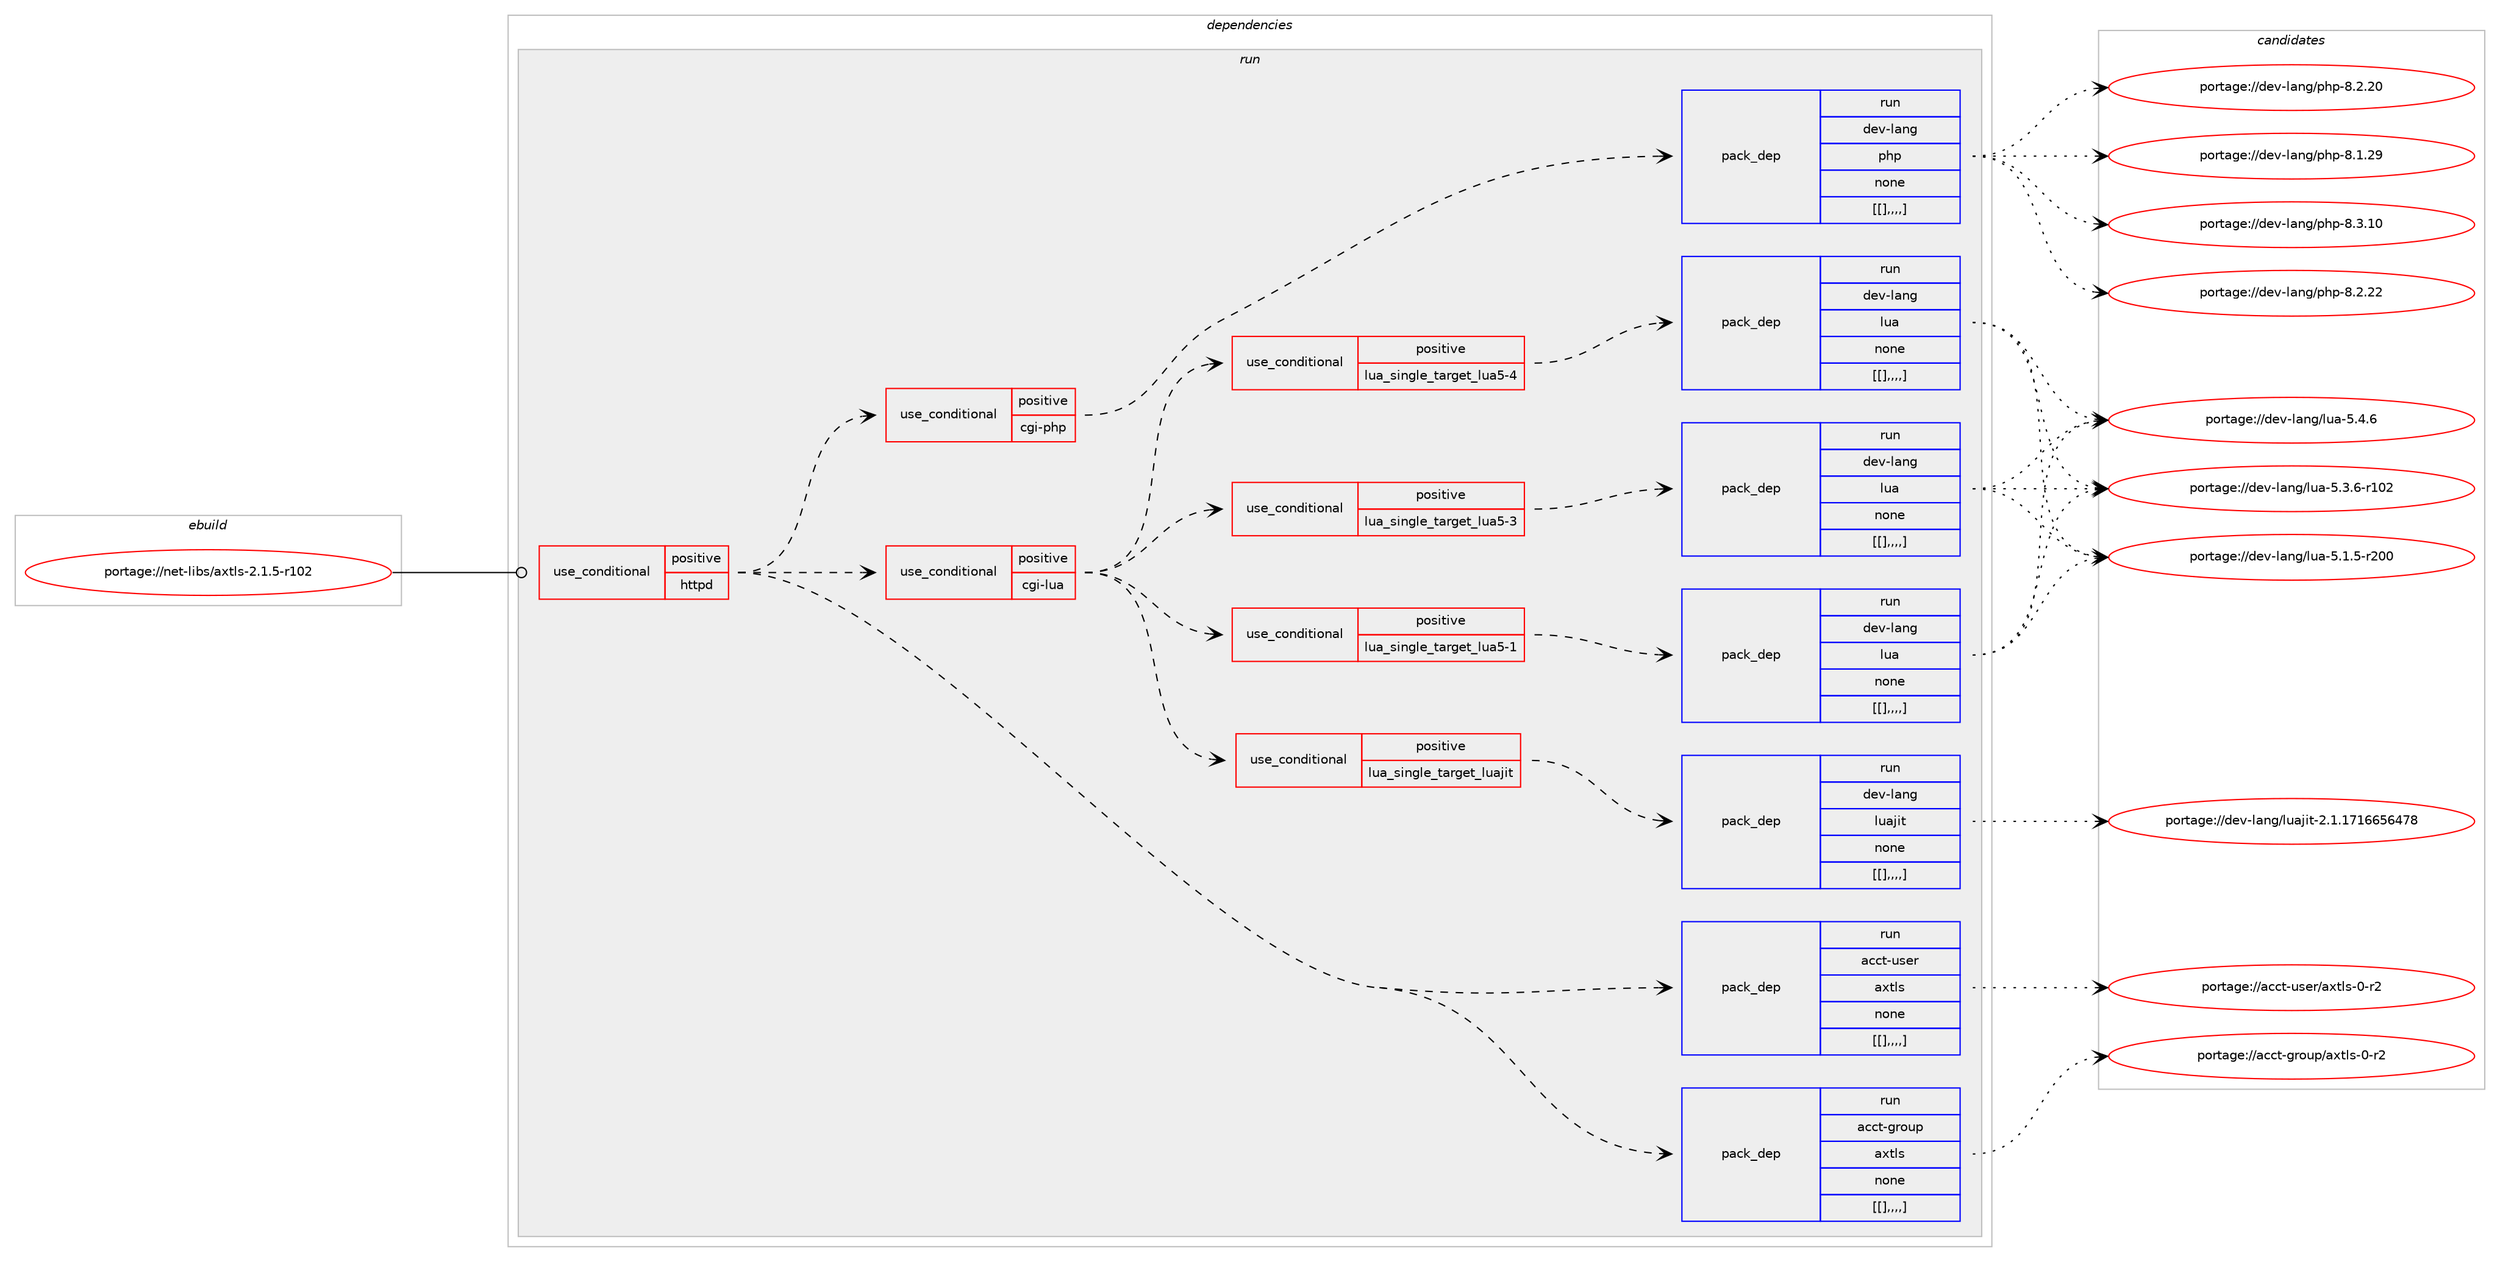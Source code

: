 digraph prolog {

# *************
# Graph options
# *************

newrank=true;
concentrate=true;
compound=true;
graph [rankdir=LR,fontname=Helvetica,fontsize=10,ranksep=1.5];#, ranksep=2.5, nodesep=0.2];
edge  [arrowhead=vee];
node  [fontname=Helvetica,fontsize=10];

# **********
# The ebuild
# **********

subgraph cluster_leftcol {
color=gray;
label=<<i>ebuild</i>>;
id [label="portage://net-libs/axtls-2.1.5-r102", color=red, width=4, href="../net-libs/axtls-2.1.5-r102.svg"];
}

# ****************
# The dependencies
# ****************

subgraph cluster_midcol {
color=gray;
label=<<i>dependencies</i>>;
subgraph cluster_compile {
fillcolor="#eeeeee";
style=filled;
label=<<i>compile</i>>;
}
subgraph cluster_compileandrun {
fillcolor="#eeeeee";
style=filled;
label=<<i>compile and run</i>>;
}
subgraph cluster_run {
fillcolor="#eeeeee";
style=filled;
label=<<i>run</i>>;
subgraph cond98039 {
dependency376633 [label=<<TABLE BORDER="0" CELLBORDER="1" CELLSPACING="0" CELLPADDING="4"><TR><TD ROWSPAN="3" CELLPADDING="10">use_conditional</TD></TR><TR><TD>positive</TD></TR><TR><TD>httpd</TD></TR></TABLE>>, shape=none, color=red];
subgraph pack275790 {
dependency376634 [label=<<TABLE BORDER="0" CELLBORDER="1" CELLSPACING="0" CELLPADDING="4" WIDTH="220"><TR><TD ROWSPAN="6" CELLPADDING="30">pack_dep</TD></TR><TR><TD WIDTH="110">run</TD></TR><TR><TD>acct-group</TD></TR><TR><TD>axtls</TD></TR><TR><TD>none</TD></TR><TR><TD>[[],,,,]</TD></TR></TABLE>>, shape=none, color=blue];
}
dependency376633:e -> dependency376634:w [weight=20,style="dashed",arrowhead="vee"];
subgraph pack275791 {
dependency376635 [label=<<TABLE BORDER="0" CELLBORDER="1" CELLSPACING="0" CELLPADDING="4" WIDTH="220"><TR><TD ROWSPAN="6" CELLPADDING="30">pack_dep</TD></TR><TR><TD WIDTH="110">run</TD></TR><TR><TD>acct-user</TD></TR><TR><TD>axtls</TD></TR><TR><TD>none</TD></TR><TR><TD>[[],,,,]</TD></TR></TABLE>>, shape=none, color=blue];
}
dependency376633:e -> dependency376635:w [weight=20,style="dashed",arrowhead="vee"];
subgraph cond98040 {
dependency376636 [label=<<TABLE BORDER="0" CELLBORDER="1" CELLSPACING="0" CELLPADDING="4"><TR><TD ROWSPAN="3" CELLPADDING="10">use_conditional</TD></TR><TR><TD>positive</TD></TR><TR><TD>cgi-lua</TD></TR></TABLE>>, shape=none, color=red];
subgraph cond98041 {
dependency376637 [label=<<TABLE BORDER="0" CELLBORDER="1" CELLSPACING="0" CELLPADDING="4"><TR><TD ROWSPAN="3" CELLPADDING="10">use_conditional</TD></TR><TR><TD>positive</TD></TR><TR><TD>lua_single_target_luajit</TD></TR></TABLE>>, shape=none, color=red];
subgraph pack275792 {
dependency376638 [label=<<TABLE BORDER="0" CELLBORDER="1" CELLSPACING="0" CELLPADDING="4" WIDTH="220"><TR><TD ROWSPAN="6" CELLPADDING="30">pack_dep</TD></TR><TR><TD WIDTH="110">run</TD></TR><TR><TD>dev-lang</TD></TR><TR><TD>luajit</TD></TR><TR><TD>none</TD></TR><TR><TD>[[],,,,]</TD></TR></TABLE>>, shape=none, color=blue];
}
dependency376637:e -> dependency376638:w [weight=20,style="dashed",arrowhead="vee"];
}
dependency376636:e -> dependency376637:w [weight=20,style="dashed",arrowhead="vee"];
subgraph cond98042 {
dependency376639 [label=<<TABLE BORDER="0" CELLBORDER="1" CELLSPACING="0" CELLPADDING="4"><TR><TD ROWSPAN="3" CELLPADDING="10">use_conditional</TD></TR><TR><TD>positive</TD></TR><TR><TD>lua_single_target_lua5-1</TD></TR></TABLE>>, shape=none, color=red];
subgraph pack275793 {
dependency376640 [label=<<TABLE BORDER="0" CELLBORDER="1" CELLSPACING="0" CELLPADDING="4" WIDTH="220"><TR><TD ROWSPAN="6" CELLPADDING="30">pack_dep</TD></TR><TR><TD WIDTH="110">run</TD></TR><TR><TD>dev-lang</TD></TR><TR><TD>lua</TD></TR><TR><TD>none</TD></TR><TR><TD>[[],,,,]</TD></TR></TABLE>>, shape=none, color=blue];
}
dependency376639:e -> dependency376640:w [weight=20,style="dashed",arrowhead="vee"];
}
dependency376636:e -> dependency376639:w [weight=20,style="dashed",arrowhead="vee"];
subgraph cond98043 {
dependency376641 [label=<<TABLE BORDER="0" CELLBORDER="1" CELLSPACING="0" CELLPADDING="4"><TR><TD ROWSPAN="3" CELLPADDING="10">use_conditional</TD></TR><TR><TD>positive</TD></TR><TR><TD>lua_single_target_lua5-3</TD></TR></TABLE>>, shape=none, color=red];
subgraph pack275794 {
dependency376642 [label=<<TABLE BORDER="0" CELLBORDER="1" CELLSPACING="0" CELLPADDING="4" WIDTH="220"><TR><TD ROWSPAN="6" CELLPADDING="30">pack_dep</TD></TR><TR><TD WIDTH="110">run</TD></TR><TR><TD>dev-lang</TD></TR><TR><TD>lua</TD></TR><TR><TD>none</TD></TR><TR><TD>[[],,,,]</TD></TR></TABLE>>, shape=none, color=blue];
}
dependency376641:e -> dependency376642:w [weight=20,style="dashed",arrowhead="vee"];
}
dependency376636:e -> dependency376641:w [weight=20,style="dashed",arrowhead="vee"];
subgraph cond98044 {
dependency376643 [label=<<TABLE BORDER="0" CELLBORDER="1" CELLSPACING="0" CELLPADDING="4"><TR><TD ROWSPAN="3" CELLPADDING="10">use_conditional</TD></TR><TR><TD>positive</TD></TR><TR><TD>lua_single_target_lua5-4</TD></TR></TABLE>>, shape=none, color=red];
subgraph pack275795 {
dependency376644 [label=<<TABLE BORDER="0" CELLBORDER="1" CELLSPACING="0" CELLPADDING="4" WIDTH="220"><TR><TD ROWSPAN="6" CELLPADDING="30">pack_dep</TD></TR><TR><TD WIDTH="110">run</TD></TR><TR><TD>dev-lang</TD></TR><TR><TD>lua</TD></TR><TR><TD>none</TD></TR><TR><TD>[[],,,,]</TD></TR></TABLE>>, shape=none, color=blue];
}
dependency376643:e -> dependency376644:w [weight=20,style="dashed",arrowhead="vee"];
}
dependency376636:e -> dependency376643:w [weight=20,style="dashed",arrowhead="vee"];
}
dependency376633:e -> dependency376636:w [weight=20,style="dashed",arrowhead="vee"];
subgraph cond98045 {
dependency376645 [label=<<TABLE BORDER="0" CELLBORDER="1" CELLSPACING="0" CELLPADDING="4"><TR><TD ROWSPAN="3" CELLPADDING="10">use_conditional</TD></TR><TR><TD>positive</TD></TR><TR><TD>cgi-php</TD></TR></TABLE>>, shape=none, color=red];
subgraph pack275796 {
dependency376646 [label=<<TABLE BORDER="0" CELLBORDER="1" CELLSPACING="0" CELLPADDING="4" WIDTH="220"><TR><TD ROWSPAN="6" CELLPADDING="30">pack_dep</TD></TR><TR><TD WIDTH="110">run</TD></TR><TR><TD>dev-lang</TD></TR><TR><TD>php</TD></TR><TR><TD>none</TD></TR><TR><TD>[[],,,,]</TD></TR></TABLE>>, shape=none, color=blue];
}
dependency376645:e -> dependency376646:w [weight=20,style="dashed",arrowhead="vee"];
}
dependency376633:e -> dependency376645:w [weight=20,style="dashed",arrowhead="vee"];
}
id:e -> dependency376633:w [weight=20,style="solid",arrowhead="odot"];
}
}

# **************
# The candidates
# **************

subgraph cluster_choices {
rank=same;
color=gray;
label=<<i>candidates</i>>;

subgraph choice275790 {
color=black;
nodesep=1;
choice97999911645103114111117112479712011610811545484511450 [label="portage://acct-group/axtls-0-r2", color=red, width=4,href="../acct-group/axtls-0-r2.svg"];
dependency376634:e -> choice97999911645103114111117112479712011610811545484511450:w [style=dotted,weight="100"];
}
subgraph choice275791 {
color=black;
nodesep=1;
choice97999911645117115101114479712011610811545484511450 [label="portage://acct-user/axtls-0-r2", color=red, width=4,href="../acct-user/axtls-0-r2.svg"];
dependency376635:e -> choice97999911645117115101114479712011610811545484511450:w [style=dotted,weight="100"];
}
subgraph choice275792 {
color=black;
nodesep=1;
choice10010111845108971101034710811797106105116455046494649554954545354525556 [label="portage://dev-lang/luajit-2.1.1716656478", color=red, width=4,href="../dev-lang/luajit-2.1.1716656478.svg"];
dependency376638:e -> choice10010111845108971101034710811797106105116455046494649554954545354525556:w [style=dotted,weight="100"];
}
subgraph choice275793 {
color=black;
nodesep=1;
choice10010111845108971101034710811797455346524654 [label="portage://dev-lang/lua-5.4.6", color=red, width=4,href="../dev-lang/lua-5.4.6.svg"];
choice1001011184510897110103471081179745534651465445114494850 [label="portage://dev-lang/lua-5.3.6-r102", color=red, width=4,href="../dev-lang/lua-5.3.6-r102.svg"];
choice1001011184510897110103471081179745534649465345114504848 [label="portage://dev-lang/lua-5.1.5-r200", color=red, width=4,href="../dev-lang/lua-5.1.5-r200.svg"];
dependency376640:e -> choice10010111845108971101034710811797455346524654:w [style=dotted,weight="100"];
dependency376640:e -> choice1001011184510897110103471081179745534651465445114494850:w [style=dotted,weight="100"];
dependency376640:e -> choice1001011184510897110103471081179745534649465345114504848:w [style=dotted,weight="100"];
}
subgraph choice275794 {
color=black;
nodesep=1;
choice10010111845108971101034710811797455346524654 [label="portage://dev-lang/lua-5.4.6", color=red, width=4,href="../dev-lang/lua-5.4.6.svg"];
choice1001011184510897110103471081179745534651465445114494850 [label="portage://dev-lang/lua-5.3.6-r102", color=red, width=4,href="../dev-lang/lua-5.3.6-r102.svg"];
choice1001011184510897110103471081179745534649465345114504848 [label="portage://dev-lang/lua-5.1.5-r200", color=red, width=4,href="../dev-lang/lua-5.1.5-r200.svg"];
dependency376642:e -> choice10010111845108971101034710811797455346524654:w [style=dotted,weight="100"];
dependency376642:e -> choice1001011184510897110103471081179745534651465445114494850:w [style=dotted,weight="100"];
dependency376642:e -> choice1001011184510897110103471081179745534649465345114504848:w [style=dotted,weight="100"];
}
subgraph choice275795 {
color=black;
nodesep=1;
choice10010111845108971101034710811797455346524654 [label="portage://dev-lang/lua-5.4.6", color=red, width=4,href="../dev-lang/lua-5.4.6.svg"];
choice1001011184510897110103471081179745534651465445114494850 [label="portage://dev-lang/lua-5.3.6-r102", color=red, width=4,href="../dev-lang/lua-5.3.6-r102.svg"];
choice1001011184510897110103471081179745534649465345114504848 [label="portage://dev-lang/lua-5.1.5-r200", color=red, width=4,href="../dev-lang/lua-5.1.5-r200.svg"];
dependency376644:e -> choice10010111845108971101034710811797455346524654:w [style=dotted,weight="100"];
dependency376644:e -> choice1001011184510897110103471081179745534651465445114494850:w [style=dotted,weight="100"];
dependency376644:e -> choice1001011184510897110103471081179745534649465345114504848:w [style=dotted,weight="100"];
}
subgraph choice275796 {
color=black;
nodesep=1;
choice10010111845108971101034711210411245564651464948 [label="portage://dev-lang/php-8.3.10", color=red, width=4,href="../dev-lang/php-8.3.10.svg"];
choice10010111845108971101034711210411245564650465050 [label="portage://dev-lang/php-8.2.22", color=red, width=4,href="../dev-lang/php-8.2.22.svg"];
choice10010111845108971101034711210411245564650465048 [label="portage://dev-lang/php-8.2.20", color=red, width=4,href="../dev-lang/php-8.2.20.svg"];
choice10010111845108971101034711210411245564649465057 [label="portage://dev-lang/php-8.1.29", color=red, width=4,href="../dev-lang/php-8.1.29.svg"];
dependency376646:e -> choice10010111845108971101034711210411245564651464948:w [style=dotted,weight="100"];
dependency376646:e -> choice10010111845108971101034711210411245564650465050:w [style=dotted,weight="100"];
dependency376646:e -> choice10010111845108971101034711210411245564650465048:w [style=dotted,weight="100"];
dependency376646:e -> choice10010111845108971101034711210411245564649465057:w [style=dotted,weight="100"];
}
}

}
